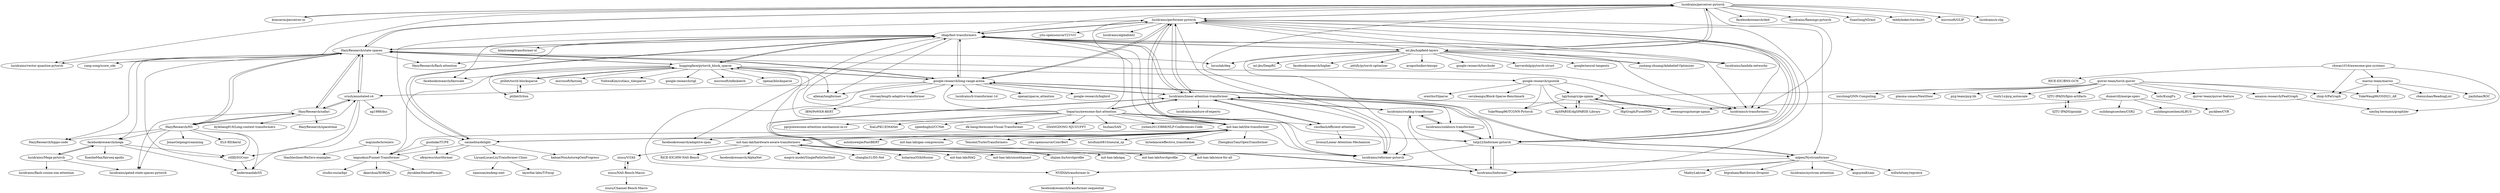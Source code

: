 digraph G {
"lucidrains/perceiver-pytorch" -> "krasserm/perceiver-io"
"lucidrains/perceiver-pytorch" -> "lucidrains/performer-pytorch"
"lucidrains/perceiver-pytorch" -> "lucidrains/x-transformers" ["e"=1]
"lucidrains/perceiver-pytorch" -> "HazyResearch/state-spaces"
"lucidrains/perceiver-pytorch" -> "facebookresearch/deit" ["e"=1]
"lucidrains/perceiver-pytorch" -> "lucidrains/vector-quantize-pytorch" ["e"=1]
"lucidrains/perceiver-pytorch" -> "lucidrains/flamingo-pytorch" ["e"=1]
"lucidrains/perceiver-pytorch" -> "lucidrains/reformer-pytorch" ["e"=1]
"lucidrains/perceiver-pytorch" -> "YuanGongND/ast" ["e"=1]
"lucidrains/perceiver-pytorch" -> "idiap/fast-transformers"
"lucidrains/perceiver-pytorch" -> "yang-song/score_sde" ["e"=1]
"lucidrains/perceiver-pytorch" -> "ml-jku/hopfield-layers"
"lucidrains/perceiver-pytorch" -> "teddykoker/torchsort" ["e"=1]
"lucidrains/perceiver-pytorch" -> "microsoft/GLIP" ["e"=1]
"lucidrains/perceiver-pytorch" -> "lucidrains/x-clip" ["e"=1]
"lucidrains/Mega-pytorch" -> "facebookresearch/mega"
"lucidrains/Mega-pytorch" -> "lucidrains/flash-cosine-sim-attention" ["e"=1]
"lucidrains/Mega-pytorch" -> "lucidrains/gated-state-spaces-pytorch"
"Separius/awesome-fast-attention" -> "lucidrains/linear-attention-transformer"
"Separius/awesome-fast-attention" -> "idiap/fast-transformers"
"Separius/awesome-fast-attention" -> "tatp22/linformer-pytorch"
"Separius/awesome-fast-attention" -> "lucidrains/performer-pytorch"
"Separius/awesome-fast-attention" -> "pprp/awesome-attention-mechanism-in-cv" ["e"=1]
"Separius/awesome-fast-attention" -> "lucidrains/reformer-pytorch" ["e"=1]
"Separius/awesome-fast-attention" -> "XiaLiPKU/EMANet" ["e"=1]
"Separius/awesome-fast-attention" -> "google-research/long-range-arena"
"Separius/awesome-fast-attention" -> "speedinghzl/CCNet" ["e"=1]
"Separius/awesome-fast-attention" -> "dk-liang/Awesome-Visual-Transformer" ["e"=1]
"Separius/awesome-fast-attention" -> "ZHANGDONG-NJUST/FPT" ["e"=1]
"Separius/awesome-fast-attention" -> "mit-han-lab/lite-transformer"
"Separius/awesome-fast-attention" -> "hszhao/SAN" ["e"=1]
"Separius/awesome-fast-attention" -> "cmsflash/efficient-attention"
"Separius/awesome-fast-attention" -> "yizhen20133868/NLP-Conferences-Code" ["e"=1]
"tatp22/linformer-pytorch" -> "lucidrains/linformer"
"tatp22/linformer-pytorch" -> "lucidrains/linear-attention-transformer"
"tatp22/linformer-pytorch" -> "lucidrains/sinkhorn-transformer"
"tatp22/linformer-pytorch" -> "lucidrains/reformer-pytorch" ["e"=1]
"tatp22/linformer-pytorch" -> "lucidrains/performer-pytorch"
"tatp22/linformer-pytorch" -> "idiap/fast-transformers"
"tatp22/linformer-pytorch" -> "lucidrains/routing-transformer"
"tatp22/linformer-pytorch" -> "mlpen/Nystromformer"
"ml-jku/hopfield-layers" -> "idiap/fast-transformers"
"ml-jku/hopfield-layers" -> "locuslab/deq" ["e"=1]
"ml-jku/hopfield-layers" -> "google-research/torchsde" ["e"=1]
"ml-jku/hopfield-layers" -> "harvardnlp/pytorch-struct" ["e"=1]
"ml-jku/hopfield-layers" -> "google/neural-tangents" ["e"=1]
"ml-jku/hopfield-layers" -> "lucidrains/reformer-pytorch" ["e"=1]
"ml-jku/hopfield-layers" -> "lucidrains/lambda-networks" ["e"=1]
"ml-jku/hopfield-layers" -> "ml-jku/DeepRC"
"ml-jku/hopfield-layers" -> "lucidrains/x-transformers" ["e"=1]
"ml-jku/hopfield-layers" -> "facebookresearch/higher" ["e"=1]
"ml-jku/hopfield-layers" -> "jettify/pytorch-optimizer" ["e"=1]
"ml-jku/hopfield-layers" -> "lucidrains/perceiver-pytorch"
"ml-jku/hopfield-layers" -> "lucidrains/performer-pytorch"
"ml-jku/hopfield-layers" -> "juntang-zhuang/Adabelief-Optimizer" ["e"=1]
"ml-jku/hopfield-layers" -> "arogozhnikov/einops" ["e"=1]
"chwan1016/awesome-gnn-systems" -> "zhiqi-0/PaGraph"
"chwan1016/awesome-gnn-systems" -> "xiezhq-hermann/graphiler"
"chwan1016/awesome-gnn-systems" -> "RICE-EIC/BNS-GCN"
"chwan1016/awesome-gnn-systems" -> "marius-team/marius"
"HazyResearch/state-spaces" -> "srush/annotated-s4"
"HazyResearch/state-spaces" -> "google-research/long-range-arena"
"HazyResearch/state-spaces" -> "HazyResearch/flash-attention" ["e"=1]
"HazyResearch/state-spaces" -> "HazyResearch/safari"
"HazyResearch/state-spaces" -> "facebookresearch/mega"
"HazyResearch/state-spaces" -> "ctlllll/SGConv"
"HazyResearch/state-spaces" -> "yang-song/score_sde" ["e"=1]
"HazyResearch/state-spaces" -> "HazyResearch/H3"
"HazyResearch/state-spaces" -> "idiap/fast-transformers"
"HazyResearch/state-spaces" -> "locuslab/deq" ["e"=1]
"HazyResearch/state-spaces" -> "lucidrains/perceiver-pytorch"
"HazyResearch/state-spaces" -> "lucidrains/vector-quantize-pytorch" ["e"=1]
"HazyResearch/state-spaces" -> "HazyResearch/hippo-code"
"HazyResearch/state-spaces" -> "huggingface/pytorch_block_sparse"
"HazyResearch/state-spaces" -> "lucidrains/x-transformers" ["e"=1]
"huggingface/pytorch_block_sparse" -> "ptillet/torch-blocksparse"
"huggingface/pytorch_block_sparse" -> "openai/blocksparse" ["e"=1]
"huggingface/pytorch_block_sparse" -> "google-research/sputnik"
"huggingface/pytorch_block_sparse" -> "ptillet/triton"
"huggingface/pytorch_block_sparse" -> "microsoft/fastseq" ["e"=1]
"huggingface/pytorch_block_sparse" -> "YulhwaKim/cutlass_tilesparse"
"huggingface/pytorch_block_sparse" -> "idiap/fast-transformers"
"huggingface/pytorch_block_sparse" -> "facebookresearch/fairscale" ["e"=1]
"huggingface/pytorch_block_sparse" -> "google-research/long-range-arena"
"huggingface/pytorch_block_sparse" -> "laiguokun/Funnel-Transformer"
"huggingface/pytorch_block_sparse" -> "HazyResearch/state-spaces"
"huggingface/pytorch_block_sparse" -> "lucidrains/reformer-pytorch" ["e"=1]
"huggingface/pytorch_block_sparse" -> "allenai/longformer" ["e"=1]
"huggingface/pytorch_block_sparse" -> "google-research/rigl" ["e"=1]
"huggingface/pytorch_block_sparse" -> "microsoft/infinibatch"
"mit-han-lab/lite-transformer" -> "mit-han-lab/hardware-aware-transformers"
"mit-han-lab/lite-transformer" -> "sacmehta/delight"
"mit-han-lab/lite-transformer" -> "laiguokun/Funnel-Transformer"
"mit-han-lab/lite-transformer" -> "lucidrains/reformer-pytorch" ["e"=1]
"mit-han-lab/lite-transformer" -> "facebookresearch/adaptive-span" ["e"=1]
"mit-han-lab/lite-transformer" -> "Tencent/TurboTransformers" ["e"=1]
"mit-han-lab/lite-transformer" -> "idiap/fast-transformers"
"mit-han-lab/lite-transformer" -> "yitu-opensource/ConvBert" ["e"=1]
"mit-han-lab/lite-transformer" -> "hirofumi0810/neural_sp" ["e"=1]
"mit-han-lab/lite-transformer" -> "bytedance/effective_transformer" ["e"=1]
"mit-han-lab/lite-transformer" -> "ZhengkunTian/OpenTransformer" ["e"=1]
"mit-han-lab/lite-transformer" -> "autoliuweijie/FastBERT" ["e"=1]
"mit-han-lab/lite-transformer" -> "lucidrains/performer-pytorch"
"mit-han-lab/lite-transformer" -> "huggingface/pytorch_block_sparse"
"mit-han-lab/lite-transformer" -> "mit-han-lab/gan-compression" ["e"=1]
"lucidrains/performer-pytorch" -> "idiap/fast-transformers"
"lucidrains/performer-pytorch" -> "lucidrains/linear-attention-transformer"
"lucidrains/performer-pytorch" -> "lucidrains/reformer-pytorch" ["e"=1]
"lucidrains/performer-pytorch" -> "google-research/long-range-arena"
"lucidrains/performer-pytorch" -> "lucidrains/lambda-networks" ["e"=1]
"lucidrains/performer-pytorch" -> "lucidrains/linformer"
"lucidrains/performer-pytorch" -> "tatp22/linformer-pytorch"
"lucidrains/performer-pytorch" -> "juntang-zhuang/Adabelief-Optimizer" ["e"=1]
"lucidrains/performer-pytorch" -> "lucidrains/perceiver-pytorch"
"lucidrains/performer-pytorch" -> "lucidrains/x-transformers" ["e"=1]
"lucidrains/performer-pytorch" -> "mlpen/Nystromformer"
"lucidrains/performer-pytorch" -> "sacmehta/delight"
"lucidrains/performer-pytorch" -> "mit-han-lab/lite-transformer"
"lucidrains/performer-pytorch" -> "yitu-opensource/T2T-ViT" ["e"=1]
"lucidrains/performer-pytorch" -> "lucidrains/alphafold2" ["e"=1]
"lucidrains/routing-transformer" -> "lucidrains/sinkhorn-transformer"
"lucidrains/routing-transformer" -> "lucidrains/linear-attention-transformer"
"lucidrains/routing-transformer" -> "lucidrains/linformer"
"lucidrains/sinkhorn-transformer" -> "lucidrains/routing-transformer"
"lucidrains/sinkhorn-transformer" -> "tatp22/linformer-pytorch"
"google-research/long-range-arena" -> "lucidrains/performer-pytorch"
"google-research/long-range-arena" -> "google-research/bigbird" ["e"=1]
"google-research/long-range-arena" -> "HazyResearch/state-spaces"
"google-research/long-range-arena" -> "idiap/fast-transformers"
"google-research/long-range-arena" -> "lucidrains/h-transformer-1d"
"google-research/long-range-arena" -> "NVIDIA/transformer-ls"
"google-research/long-range-arena" -> "mlpen/Nystromformer"
"google-research/long-range-arena" -> "srush/annotated-s4"
"google-research/long-range-arena" -> "allenai/longformer" ["e"=1]
"google-research/long-range-arena" -> "huggingface/pytorch_block_sparse"
"google-research/long-range-arena" -> "clovaai/length-adaptive-transformer"
"google-research/long-range-arena" -> "openai/sparse_attention" ["e"=1]
"google-research/long-range-arena" -> "lucidrains/linear-attention-transformer"
"xiusu/ViTAS" -> "xiusu/NAS-Bench-Macro"
"lucidrains/linear-attention-transformer" -> "idiap/fast-transformers"
"lucidrains/linear-attention-transformer" -> "tatp22/linformer-pytorch"
"lucidrains/linear-attention-transformer" -> "lucidrains/linformer"
"lucidrains/linear-attention-transformer" -> "lucidrains/performer-pytorch"
"lucidrains/linear-attention-transformer" -> "lucidrains/routing-transformer"
"lucidrains/linear-attention-transformer" -> "cmsflash/efficient-attention"
"lucidrains/linear-attention-transformer" -> "lucidrains/reformer-pytorch" ["e"=1]
"lucidrains/linear-attention-transformer" -> "lucidrains/sinkhorn-transformer"
"lucidrains/linear-attention-transformer" -> "Separius/awesome-fast-attention"
"lucidrains/linear-attention-transformer" -> "lucidrains/x-transformers" ["e"=1]
"lucidrains/linear-attention-transformer" -> "google-research/long-range-arena"
"lucidrains/linear-attention-transformer" -> "lucidrains/mixture-of-experts" ["e"=1]
"laiguokun/Funnel-Transformer" -> "jhyuklee/DensePhrases" ["e"=1]
"laiguokun/Funnel-Transformer" -> "AkariAsai/XORQA" ["e"=1]
"laiguokun/Funnel-Transformer" -> "studio-ousia/bpr" ["e"=1]
"krasserm/perceiver-io" -> "lucidrains/perceiver-pytorch"
"NVIDIA/transformer-ls" -> "facebookresearch/transformer-sequential"
"SJTU-IPADS/fgnn-artifacts" -> "SJTU-IPADS/gnnlab"
"idiap/fast-transformers" -> "lucidrains/performer-pytorch"
"idiap/fast-transformers" -> "lucidrains/linear-attention-transformer"
"idiap/fast-transformers" -> "lucidrains/reformer-pytorch" ["e"=1]
"idiap/fast-transformers" -> "lucidrains/x-transformers" ["e"=1]
"idiap/fast-transformers" -> "google-research/long-range-arena"
"idiap/fast-transformers" -> "ml-jku/hopfield-layers"
"idiap/fast-transformers" -> "tatp22/linformer-pytorch"
"idiap/fast-transformers" -> "allenai/longformer" ["e"=1]
"idiap/fast-transformers" -> "kimiyoung/transformer-xl" ["e"=1]
"idiap/fast-transformers" -> "HazyResearch/state-spaces"
"idiap/fast-transformers" -> "facebookresearch/adaptive-span" ["e"=1]
"idiap/fast-transformers" -> "facebookresearch/fairscale" ["e"=1]
"idiap/fast-transformers" -> "HazyResearch/flash-attention" ["e"=1]
"idiap/fast-transformers" -> "sacmehta/delight"
"idiap/fast-transformers" -> "huggingface/pytorch_block_sparse"
"LiyuanLucasLiu/Transformer-Clinic" -> "namisan/exdeep-nmt"
"LiyuanLucasLiu/Transformer-Clinic" -> "layer6ai-labs/T-Fixup"
"guolinke/TUPE" -> "ofirpress/shortformer"
"guolinke/TUPE" -> "laiguokun/Funnel-Transformer"
"ptillet/triton" -> "ptillet/torch-blocksparse"
"google-research/sputnik" -> "hgyhungry/ge-spmm"
"google-research/sputnik" -> "ceruleangu/Block-Sparse-Benchmark"
"google-research/sputnik" -> "YukeWang96/TCGNN-Pytorch"
"google-research/sputnik" -> "owensgroup/merge-spmm"
"google-research/sputnik" -> "dgSPARSE/dgSPARSE-Library"
"google-research/sputnik" -> "oresths/tSparse"
"cmsflash/efficient-attention" -> "lucidrains/linear-attention-transformer"
"cmsflash/efficient-attention" -> "lironui/Linear-Attention-Mechanism"
"zhijian-liu/torchprofile" -> "mit-han-lab/hardware-aware-transformers"
"mit-han-lab/hardware-aware-transformers" -> "mit-han-lab/lite-transformer"
"mit-han-lab/hardware-aware-transformers" -> "mit-han-lab/apq" ["e"=1]
"mit-han-lab/hardware-aware-transformers" -> "mit-han-lab/torchprofile" ["e"=1]
"mit-han-lab/hardware-aware-transformers" -> "mit-han-lab/once-for-all" ["e"=1]
"mit-han-lab/hardware-aware-transformers" -> "RICE-EIC/HW-NAS-Bench"
"mit-han-lab/hardware-aware-transformers" -> "facebookresearch/AlphaNet" ["e"=1]
"mit-han-lab/hardware-aware-transformers" -> "zhijian-liu/torchprofile"
"mit-han-lab/hardware-aware-transformers" -> "megvii-model/SinglePathOneShot" ["e"=1]
"mit-han-lab/hardware-aware-transformers" -> "changlin31/DS-Net" ["e"=1]
"mit-han-lab/hardware-aware-transformers" -> "hsharma35/bitfusion" ["e"=1]
"mit-han-lab/hardware-aware-transformers" -> "xiusu/ViTAS"
"mit-han-lab/hardware-aware-transformers" -> "mit-han-lab/HAQ" ["e"=1]
"mit-han-lab/hardware-aware-transformers" -> "mit-han-lab/smoothquant" ["e"=1]
"SJTU-IPADS/gnnlab" -> "SJTU-IPADS/fgnn-artifacts"
"quiver-team/torch-quiver" -> "pyg-team/pyg-lib"
"quiver-team/torch-quiver" -> "rusty1s/pyg_autoscale" ["e"=1]
"quiver-team/torch-quiver" -> "hgyhungry/ge-spmm"
"quiver-team/torch-quiver" -> "zhiqi-0/PaGraph"
"quiver-team/torch-quiver" -> "amazon-research/FeatGraph"
"quiver-team/torch-quiver" -> "YukeWang96/OSDI21_AE"
"quiver-team/torch-quiver" -> "lsds/KungFu" ["e"=1]
"quiver-team/torch-quiver" -> "quiver-team/quiver-feature"
"quiver-team/torch-quiver" -> "SJTU-IPADS/fgnn-artifacts"
"quiver-team/torch-quiver" -> "xxcclong/GNN-Computing"
"quiver-team/torch-quiver" -> "plasma-umass/NextDoor" ["e"=1]
"sacmehta/delight" -> "mit-han-lab/lite-transformer"
"sacmehta/delight" -> "idiap/fast-transformers"
"sacmehta/delight" -> "ofirpress/shortformer"
"sacmehta/delight" -> "LiyuanLucasLiu/Transformer-Clinic"
"sacmehta/delight" -> "kahne/NonAutoregGenProgress" ["e"=1]
"sacmehta/delight" -> "laiguokun/Funnel-Transformer"
"owensgroup/merge-spmm" -> "hgyhungry/ge-spmm"
"HazyResearch/safari" -> "srush/annotated-s4"
"HazyResearch/safari" -> "HazyResearch/H3"
"HazyResearch/safari" -> "lucidrains/gated-state-spaces-pytorch"
"HazyResearch/safari" -> "HazyResearch/state-spaces"
"HazyResearch/safari" -> "kyleliang919/Long-context-transformers"
"HazyResearch/safari" -> "HazyResearch/spacetime"
"lucidrains/linformer" -> "tatp22/linformer-pytorch"
"lucidrains/linformer" -> "lucidrains/linear-attention-transformer"
"facebookresearch/mega" -> "lucidrains/Mega-pytorch"
"facebookresearch/mega" -> "XuezheMax/fairseq-apollo"
"facebookresearch/mega" -> "ctlllll/SGConv"
"facebookresearch/mega" -> "lindermanlab/S5"
"majumderb/rezero" -> "tbachlechner/ReZero-examples"
"majumderb/rezero" -> "laiguokun/Funnel-Transformer"
"ctlllll/SGConv" -> "lindermanlab/S5"
"clovaai/length-adaptive-transformer" -> "IBM/PoWER-BERT"
"mlpen/Nystromformer" -> "btgraham/Batchwise-Dropout" ["e"=1]
"mlpen/Nystromformer" -> "NVIDIA/transformer-ls"
"mlpen/Nystromformer" -> "lucidrains/nystrom-attention"
"mlpen/Nystromformer" -> "anguyen8/sam" ["e"=1]
"mlpen/Nystromformer" -> "lucidrains/linformer"
"mlpen/Nystromformer" -> "willwhitney/reprieve" ["e"=1]
"mlpen/Nystromformer" -> "google-research/long-range-arena"
"mlpen/Nystromformer" -> "MadryLab/cox" ["e"=1]
"srush/annotated-s4" -> "HazyResearch/state-spaces"
"srush/annotated-s4" -> "lindermanlab/S5"
"srush/annotated-s4" -> "ag1988/dss"
"srush/annotated-s4" -> "ctlllll/SGConv"
"srush/annotated-s4" -> "HazyResearch/safari"
"xiusu/NAS-Bench-Macro" -> "xiusu/ViTAS"
"xiusu/NAS-Bench-Macro" -> "xiusu/Channel-Bench-Macro"
"amazon-research/FeatGraph" -> "xiezhq-hermann/graphiler"
"HazyResearch/H3" -> "HazyResearch/safari"
"HazyResearch/H3" -> "facebookresearch/mega"
"HazyResearch/H3" -> "ctlllll/SGConv"
"HazyResearch/H3" -> "ELS-RD/kernl" ["e"=1]
"HazyResearch/H3" -> "JonasGeiping/cramming" ["e"=1]
"HazyResearch/H3" -> "HazyResearch/hippo-code"
"HazyResearch/H3" -> "lindermanlab/S5"
"HazyResearch/H3" -> "HazyResearch/state-spaces"
"HazyResearch/H3" -> "srush/annotated-s4"
"HazyResearch/H3" -> "lucidrains/gated-state-spaces-pytorch"
"marius-team/marius" -> "YukeWang96/OSDI21_AE"
"marius-team/marius" -> "jiazhihao/ROC"
"marius-team/marius" -> "zhiqi-0/PaGraph"
"marius-team/marius" -> "chenxuhao/ReadingList" ["e"=1]
"dgSPARSE/dgSPARSE-Library" -> "hgyhungry/ge-spmm"
"hgyhungry/ge-spmm" -> "owensgroup/merge-spmm"
"hgyhungry/ge-spmm" -> "dgSPARSE/dgSPARSE-Library"
"hgyhungry/ge-spmm" -> "HipGraph/FusedMM"
"hgyhungry/ge-spmm" -> "YukeWang96/TCGNN-Pytorch"
"ptillet/torch-blocksparse" -> "ptillet/triton"
"ptillet/torch-blocksparse" -> "huggingface/pytorch_block_sparse"
"dumerrill/merge-spmv" -> "nulidangxueshen/ALBUS"
"dumerrill/merge-spmv" -> "owensgroup/merge-spmm"
"dumerrill/merge-spmv" -> "puckbee/CVR"
"dumerrill/merge-spmv" -> "nulidangxueshen/CSR2"
"lucidrains/perceiver-pytorch" ["l"="29.62,30.709"]
"krasserm/perceiver-io" ["l"="29.611,30.668"]
"lucidrains/performer-pytorch" ["l"="29.588,30.744"]
"lucidrains/x-transformers" ["l"="27.599,30.992"]
"HazyResearch/state-spaces" ["l"="29.672,30.74"]
"facebookresearch/deit" ["l"="34.543,35.888"]
"lucidrains/vector-quantize-pytorch" ["l"="0.243,39.958"]
"lucidrains/flamingo-pytorch" ["l"="31.729,34.772"]
"lucidrains/reformer-pytorch" ["l"="29.844,32.396"]
"YuanGongND/ast" ["l"="0.24,39.851"]
"idiap/fast-transformers" ["l"="29.608,30.76"]
"yang-song/score_sde" ["l"="34.567,28.889"]
"ml-jku/hopfield-layers" ["l"="29.576,30.698"]
"teddykoker/torchsort" ["l"="34.141,35.999"]
"microsoft/GLIP" ["l"="31.754,34.849"]
"lucidrains/x-clip" ["l"="31.8,34.796"]
"lucidrains/Mega-pytorch" ["l"="29.775,30.71"]
"facebookresearch/mega" ["l"="29.753,30.729"]
"lucidrains/flash-cosine-sim-attention" ["l"="26.026,29.487"]
"lucidrains/gated-state-spaces-pytorch" ["l"="29.745,30.704"]
"Separius/awesome-fast-attention" ["l"="29.556,30.769"]
"lucidrains/linear-attention-transformer" ["l"="29.568,30.749"]
"tatp22/linformer-pytorch" ["l"="29.553,30.74"]
"pprp/awesome-attention-mechanism-in-cv" ["l"="31.569,37.219"]
"XiaLiPKU/EMANet" ["l"="31.716,37.05"]
"google-research/long-range-arena" ["l"="29.627,30.739"]
"speedinghzl/CCNet" ["l"="31.684,37.063"]
"dk-liang/Awesome-Visual-Transformer" ["l"="34.543,35.858"]
"ZHANGDONG-NJUST/FPT" ["l"="31.557,37.181"]
"mit-han-lab/lite-transformer" ["l"="29.572,30.799"]
"hszhao/SAN" ["l"="31.688,37.141"]
"cmsflash/efficient-attention" ["l"="29.577,30.778"]
"yizhen20133868/NLP-Conferences-Code" ["l"="32.134,30.235"]
"lucidrains/linformer" ["l"="29.557,30.724"]
"lucidrains/sinkhorn-transformer" ["l"="29.519,30.746"]
"lucidrains/routing-transformer" ["l"="29.528,30.729"]
"mlpen/Nystromformer" ["l"="29.592,30.715"]
"locuslab/deq" ["l"="23.213,33.798"]
"google-research/torchsde" ["l"="23.327,33.819"]
"harvardnlp/pytorch-struct" ["l"="29.82,32.33"]
"google/neural-tangents" ["l"="23.427,33.808"]
"lucidrains/lambda-networks" ["l"="34.57,35.753"]
"ml-jku/DeepRC" ["l"="29.541,30.669"]
"facebookresearch/higher" ["l"="23.721,35.458"]
"jettify/pytorch-optimizer" ["l"="34.329,35.803"]
"juntang-zhuang/Adabelief-Optimizer" ["l"="34.42,35.776"]
"arogozhnikov/einops" ["l"="34.25,35.847"]
"chwan1016/awesome-gnn-systems" ["l"="29.865,31.031"]
"zhiqi-0/PaGraph" ["l"="29.844,31.009"]
"xiezhq-hermann/graphiler" ["l"="29.876,31.011"]
"RICE-EIC/BNS-GCN" ["l"="29.882,31.046"]
"marius-team/marius" ["l"="29.836,31.029"]
"srush/annotated-s4" ["l"="29.699,30.733"]
"HazyResearch/flash-attention" ["l"="27.553,31.056"]
"HazyResearch/safari" ["l"="29.71,30.706"]
"ctlllll/SGConv" ["l"="29.722,30.745"]
"HazyResearch/H3" ["l"="29.721,30.726"]
"HazyResearch/hippo-code" ["l"="29.703,30.755"]
"huggingface/pytorch_block_sparse" ["l"="29.652,30.79"]
"ptillet/torch-blocksparse" ["l"="29.672,30.808"]
"openai/blocksparse" ["l"="27.736,35.425"]
"google-research/sputnik" ["l"="29.746,30.871"]
"ptillet/triton" ["l"="29.676,30.825"]
"microsoft/fastseq" ["l"="28.221,33.79"]
"YulhwaKim/cutlass_tilesparse" ["l"="29.648,30.816"]
"facebookresearch/fairscale" ["l"="27.651,31.057"]
"laiguokun/Funnel-Transformer" ["l"="29.616,30.839"]
"allenai/longformer" ["l"="29.772,32.437"]
"google-research/rigl" ["l"="31.021,35.547"]
"microsoft/infinibatch" ["l"="29.701,30.805"]
"mit-han-lab/hardware-aware-transformers" ["l"="29.513,30.823"]
"sacmehta/delight" ["l"="29.592,30.813"]
"facebookresearch/adaptive-span" ["l"="29.812,32.395"]
"Tencent/TurboTransformers" ["l"="32.129,30.357"]
"yitu-opensource/ConvBert" ["l"="29.626,32.317"]
"hirofumi0810/neural_sp" ["l"="0.546,39.816"]
"bytedance/effective_transformer" ["l"="32.101,30.415"]
"ZhengkunTian/OpenTransformer" ["l"="0.558,39.788"]
"autoliuweijie/FastBERT" ["l"="32.198,30.293"]
"mit-han-lab/gan-compression" ["l"="33.27,32.895"]
"yitu-opensource/T2T-ViT" ["l"="34.636,35.913"]
"lucidrains/alphafold2" ["l"="17.428,37.822"]
"google-research/bigbird" ["l"="29.745,32.375"]
"lucidrains/h-transformer-1d" ["l"="29.656,30.709"]
"NVIDIA/transformer-ls" ["l"="29.63,30.681"]
"clovaai/length-adaptive-transformer" ["l"="29.662,30.684"]
"openai/sparse_attention" ["l"="29.853,32.415"]
"xiusu/ViTAS" ["l"="29.47,30.844"]
"xiusu/NAS-Bench-Macro" ["l"="29.452,30.854"]
"lucidrains/mixture-of-experts" ["l"="27.841,31.101"]
"jhyuklee/DensePhrases" ["l"="25.753,29.312"]
"AkariAsai/XORQA" ["l"="29.741,32.188"]
"studio-ousia/bpr" ["l"="25.832,29.246"]
"facebookresearch/transformer-sequential" ["l"="29.634,30.638"]
"SJTU-IPADS/fgnn-artifacts" ["l"="29.842,30.954"]
"SJTU-IPADS/gnnlab" ["l"="29.857,30.945"]
"kimiyoung/transformer-xl" ["l"="29.94,32.481"]
"LiyuanLucasLiu/Transformer-Clinic" ["l"="29.551,30.872"]
"namisan/exdeep-nmt" ["l"="29.528,30.886"]
"layer6ai-labs/T-Fixup" ["l"="29.543,30.903"]
"guolinke/TUPE" ["l"="29.602,30.87"]
"ofirpress/shortformer" ["l"="29.583,30.85"]
"hgyhungry/ge-spmm" ["l"="29.781,30.912"]
"ceruleangu/Block-Sparse-Benchmark" ["l"="29.769,30.872"]
"YukeWang96/TCGNN-Pytorch" ["l"="29.754,30.896"]
"owensgroup/merge-spmm" ["l"="29.789,30.892"]
"dgSPARSE/dgSPARSE-Library" ["l"="29.767,30.896"]
"oresths/tSparse" ["l"="29.765,30.855"]
"lironui/Linear-Attention-Mechanism" ["l"="29.603,30.792"]
"zhijian-liu/torchprofile" ["l"="29.481,30.821"]
"mit-han-lab/apq" ["l"="30.782,35.665"]
"mit-han-lab/torchprofile" ["l"="28.542,34.339"]
"mit-han-lab/once-for-all" ["l"="28.388,34.373"]
"RICE-EIC/HW-NAS-Bench" ["l"="29.497,30.848"]
"facebookresearch/AlphaNet" ["l"="28.451,34.492"]
"megvii-model/SinglePathOneShot" ["l"="28.455,34.409"]
"changlin31/DS-Net" ["l"="28.431,34.452"]
"hsharma35/bitfusion" ["l"="-8.032,47.099"]
"mit-han-lab/HAQ" ["l"="28.566,34.307"]
"mit-han-lab/smoothquant" ["l"="27.637,31.166"]
"quiver-team/torch-quiver" ["l"="29.828,30.973"]
"pyg-team/pyg-lib" ["l"="29.861,30.97"]
"rusty1s/pyg_autoscale" ["l"="22.005,38.651"]
"amazon-research/FeatGraph" ["l"="29.858,30.992"]
"YukeWang96/OSDI21_AE" ["l"="29.824,31.004"]
"lsds/KungFu" ["l"="-9.39,3.008"]
"quiver-team/quiver-feature" ["l"="29.806,30.965"]
"xxcclong/GNN-Computing" ["l"="29.806,30.985"]
"plasma-umass/NextDoor" ["l"="10.3,26.857"]
"kahne/NonAutoregGenProgress" ["l"="28.015,33.9"]
"kyleliang919/Long-context-transformers" ["l"="29.742,30.677"]
"HazyResearch/spacetime" ["l"="29.719,30.671"]
"XuezheMax/fairseq-apollo" ["l"="29.794,30.734"]
"lindermanlab/S5" ["l"="29.741,30.744"]
"majumderb/rezero" ["l"="29.634,30.892"]
"tbachlechner/ReZero-examples" ["l"="29.638,30.919"]
"IBM/PoWER-BERT" ["l"="29.675,30.655"]
"btgraham/Batchwise-Dropout" ["l"="28.173,32.667"]
"lucidrains/nystrom-attention" ["l"="29.573,30.668"]
"anguyen8/sam" ["l"="28.183,32.681"]
"willwhitney/reprieve" ["l"="28.148,32.72"]
"MadryLab/cox" ["l"="28.185,32.661"]
"ag1988/dss" ["l"="29.726,30.764"]
"xiusu/Channel-Bench-Macro" ["l"="29.434,30.862"]
"ELS-RD/kernl" ["l"="27.589,31.086"]
"JonasGeiping/cramming" ["l"="27.485,31.1"]
"jiazhihao/ROC" ["l"="29.829,31.051"]
"chenxuhao/ReadingList" ["l"="10.301,26.759"]
"HipGraph/FusedMM" ["l"="29.781,30.931"]
"dumerrill/merge-spmv" ["l"="29.826,30.89"]
"nulidangxueshen/ALBUS" ["l"="29.849,30.886"]
"puckbee/CVR" ["l"="29.845,30.901"]
"nulidangxueshen/CSR2" ["l"="29.84,30.873"]
}